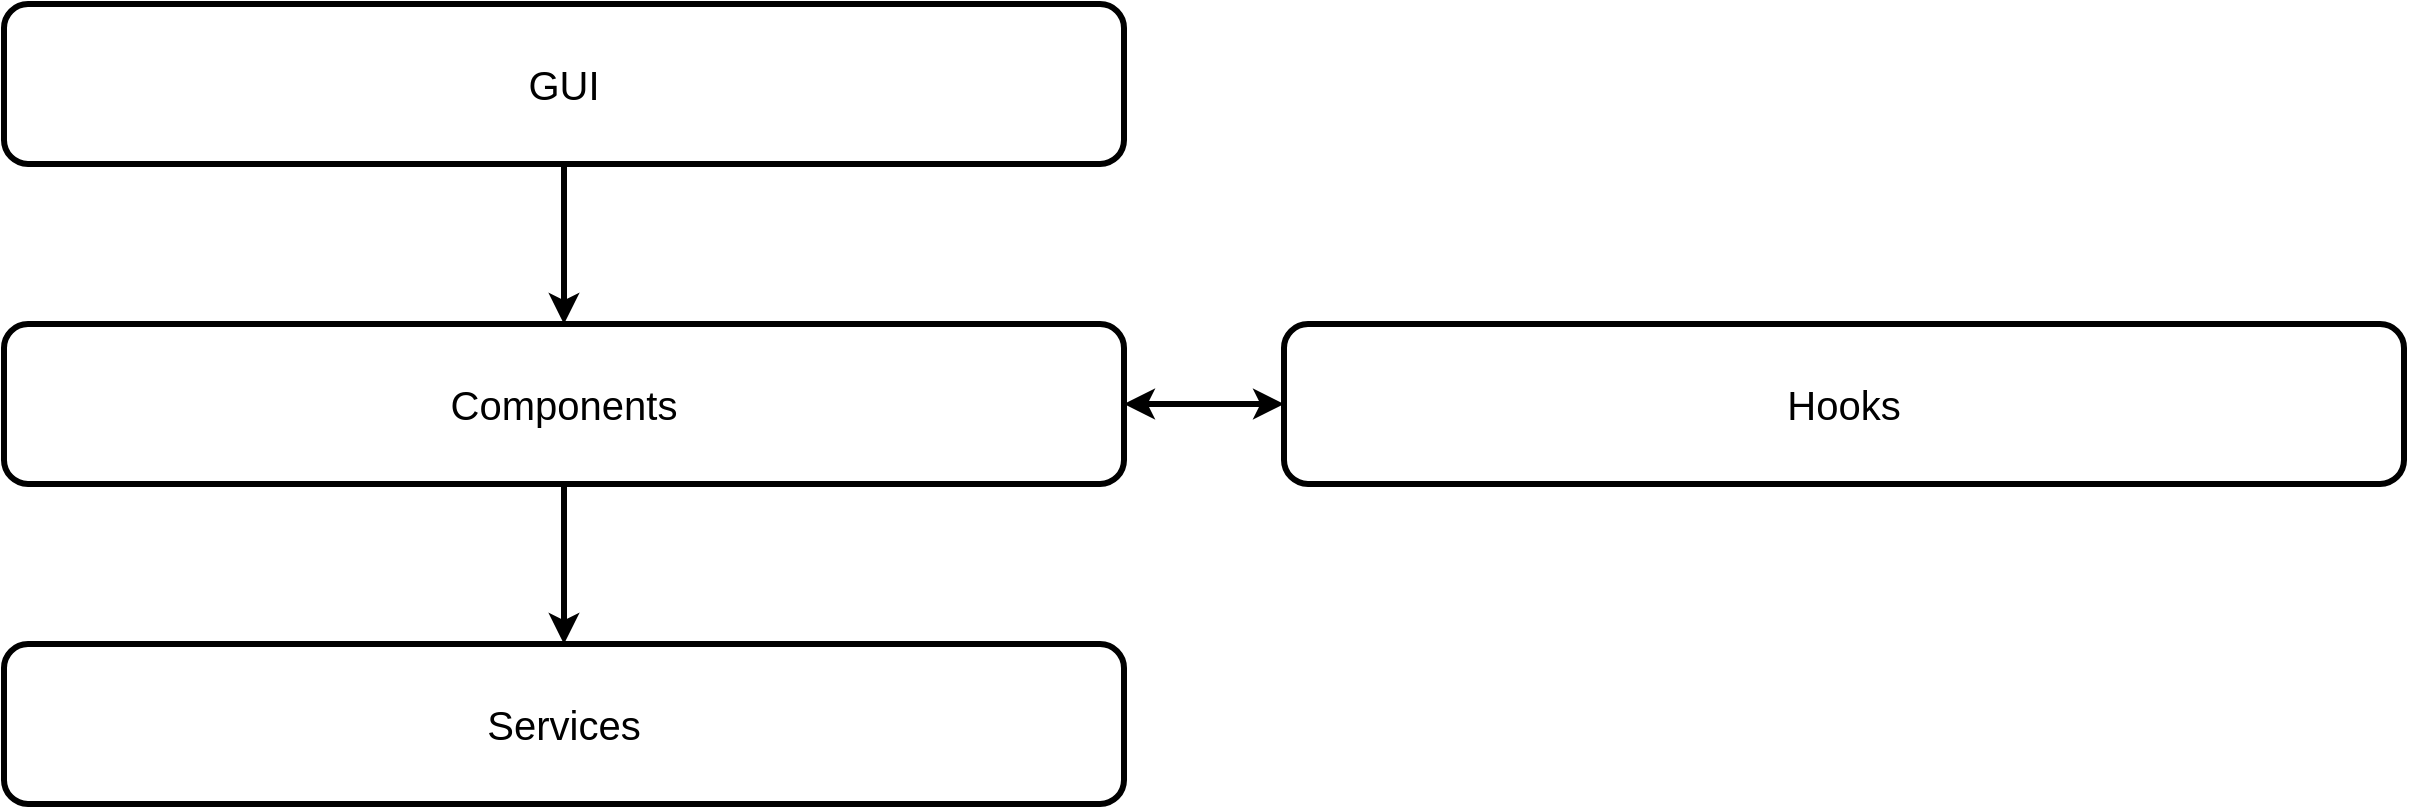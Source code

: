 <mxfile version="14.6.6" type="device"><diagram name="Page-1" id="12e1b939-464a-85fe-373e-61e167be1490"><mxGraphModel dx="1412" dy="2012" grid="1" gridSize="10" guides="1" tooltips="1" connect="1" arrows="1" fold="1" page="1" pageScale="1.5" pageWidth="1169" pageHeight="826" background="#ffffff" math="0" shadow="0"><root><mxCell id="0"/><mxCell id="1" parent="0"/><mxCell id="ZsZC0TXaN_cBhvIesl_3-3" value="GUI" style="whiteSpace=wrap;html=1;rounded=1;shadow=0;strokeWidth=3;fontSize=20;align=center;fillColor=#FFFFFF;" parent="1" vertex="1"><mxGeometry x="40" y="-1200" width="560" height="80" as="geometry"/></mxCell><mxCell id="ZsZC0TXaN_cBhvIesl_3-4" value="Components" style="whiteSpace=wrap;html=1;rounded=1;shadow=0;strokeWidth=3;fontSize=20;align=center;fillColor=#FFFFFF;" parent="1" vertex="1"><mxGeometry x="40" y="-1040" width="560" height="80" as="geometry"/></mxCell><mxCell id="ZsZC0TXaN_cBhvIesl_3-5" value="Services" style="whiteSpace=wrap;html=1;rounded=1;shadow=0;strokeWidth=3;fontSize=20;align=center;fillColor=#FFFFFF;" parent="1" vertex="1"><mxGeometry x="40" y="-880" width="560" height="80" as="geometry"/></mxCell><mxCell id="ZsZC0TXaN_cBhvIesl_3-6" value="" style="endArrow=classic;html=1;exitX=0.5;exitY=1;exitDx=0;exitDy=0;strokeWidth=3;" parent="1" source="ZsZC0TXaN_cBhvIesl_3-3" target="ZsZC0TXaN_cBhvIesl_3-4" edge="1"><mxGeometry width="50" height="50" relative="1" as="geometry"><mxPoint x="650" y="-760" as="sourcePoint"/><mxPoint x="700" y="-810" as="targetPoint"/></mxGeometry></mxCell><mxCell id="ZsZC0TXaN_cBhvIesl_3-7" value="" style="endArrow=classic;html=1;exitX=0.5;exitY=1;exitDx=0;exitDy=0;entryX=0.5;entryY=0;entryDx=0;entryDy=0;strokeWidth=3;" parent="1" source="ZsZC0TXaN_cBhvIesl_3-4" target="ZsZC0TXaN_cBhvIesl_3-5" edge="1"><mxGeometry width="50" height="50" relative="1" as="geometry"><mxPoint x="330" y="-1110" as="sourcePoint"/><mxPoint x="330" y="-1030" as="targetPoint"/></mxGeometry></mxCell><mxCell id="ZsZC0TXaN_cBhvIesl_3-8" value="Hooks" style="whiteSpace=wrap;html=1;rounded=1;shadow=0;strokeWidth=3;fontSize=20;align=center;fillColor=#FFFFFF;" parent="1" vertex="1"><mxGeometry x="680" y="-1040" width="560" height="80" as="geometry"/></mxCell><mxCell id="ZsZC0TXaN_cBhvIesl_3-9" value="" style="endArrow=classic;html=1;exitX=1;exitY=0.5;exitDx=0;exitDy=0;strokeWidth=3;entryX=0;entryY=0.5;entryDx=0;entryDy=0;startArrow=classic;startFill=1;" parent="1" source="ZsZC0TXaN_cBhvIesl_3-4" target="ZsZC0TXaN_cBhvIesl_3-8" edge="1"><mxGeometry width="50" height="50" relative="1" as="geometry"><mxPoint x="330" y="-1110" as="sourcePoint"/><mxPoint x="330" y="-1030" as="targetPoint"/></mxGeometry></mxCell></root></mxGraphModel></diagram></mxfile>